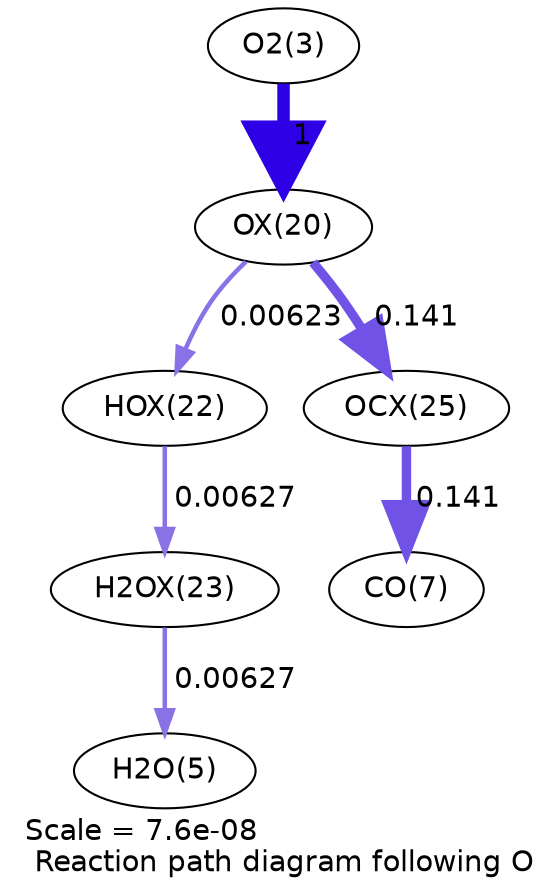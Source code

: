 digraph reaction_paths {
center=1;
s5 -> s95[fontname="Helvetica", penwidth=6, arrowsize=3, color="0.7, 1.5, 0.9"
, label=" 1"];
s95 -> s97[fontname="Helvetica", penwidth=2.17, arrowsize=1.08, color="0.7, 0.506, 0.9"
, label=" 0.00623"];
s95 -> s100[fontname="Helvetica", penwidth=4.52, arrowsize=2.26, color="0.7, 0.641, 0.9"
, label=" 0.141"];
s97 -> s98[fontname="Helvetica", penwidth=2.17, arrowsize=1.09, color="0.7, 0.506, 0.9"
, label=" 0.00627"];
s98 -> s7[fontname="Helvetica", penwidth=2.17, arrowsize=1.09, color="0.7, 0.506, 0.9"
, label=" 0.00627"];
s100 -> s9[fontname="Helvetica", penwidth=4.52, arrowsize=2.26, color="0.7, 0.641, 0.9"
, label=" 0.141"];
s5 [ fontname="Helvetica", label="O2(3)"];
s7 [ fontname="Helvetica", label="H2O(5)"];
s9 [ fontname="Helvetica", label="CO(7)"];
s95 [ fontname="Helvetica", label="OX(20)"];
s97 [ fontname="Helvetica", label="HOX(22)"];
s98 [ fontname="Helvetica", label="H2OX(23)"];
s100 [ fontname="Helvetica", label="OCX(25)"];
 label = "Scale = 7.6e-08\l Reaction path diagram following O";
 fontname = "Helvetica";
}
